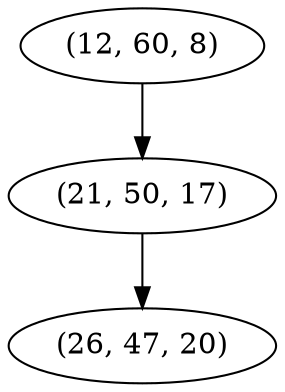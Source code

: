 digraph tree {
    "(12, 60, 8)";
    "(21, 50, 17)";
    "(26, 47, 20)";
    "(12, 60, 8)" -> "(21, 50, 17)";
    "(21, 50, 17)" -> "(26, 47, 20)";
}
